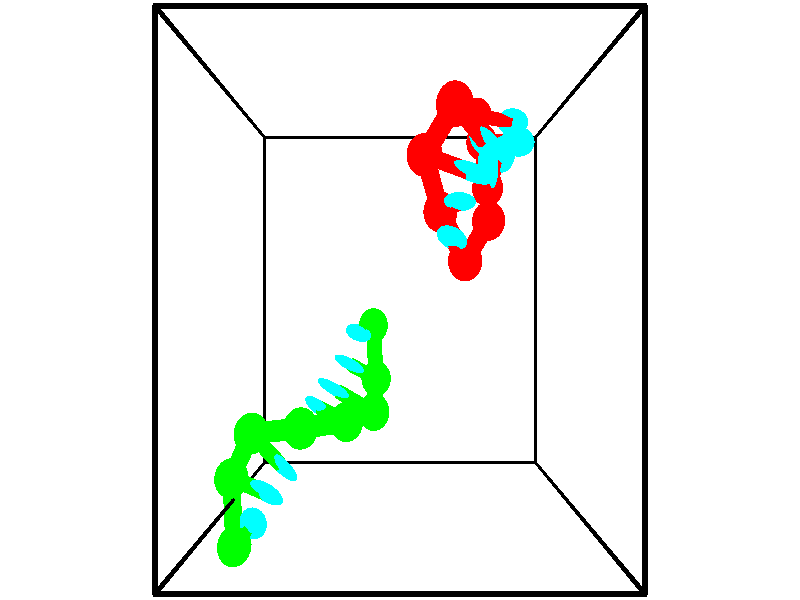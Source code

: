 // switches for output
#declare DRAW_BASES = 1; // possible values are 0, 1; only relevant for DNA ribbons
#declare DRAW_BASES_TYPE = 3; // possible values are 1, 2, 3; only relevant for DNA ribbons
#declare DRAW_FOG = 0; // set to 1 to enable fog

#include "colors.inc"

#include "transforms.inc"
background { rgb <1, 1, 1>}

#default {
   normal{
       ripples 0.25
       frequency 0.20
       turbulence 0.2
       lambda 5
   }
	finish {
		phong 0.1
		phong_size 40.
	}
}

// original window dimensions: 1024x640


// camera settings

camera {
	sky <-0, 1, 0>
	up <-0, 1, 0>
	right 1.6 * <1, 0, 0>
	location <2.5, 2.5, 11.1562>
	look_at <2.5, 2.5, 2.5>
	direction <0, 0, -8.6562>
	angle 67.0682
}


# declare cpy_camera_pos = <2.5, 2.5, 11.1562>;
# if (DRAW_FOG = 1)
fog {
	fog_type 2
	up vnormalize(cpy_camera_pos)
	color rgbt<1,1,1,0.3>
	distance 1e-5
	fog_alt 3e-3
	fog_offset 4
}
# end


// LIGHTS

# declare lum = 6;
global_settings {
	ambient_light rgb lum * <0.05, 0.05, 0.05>
	max_trace_level 15
}# declare cpy_direct_light_amount = 0.25;
light_source
{	1000 * <-1, -1, 1>,
	rgb lum * cpy_direct_light_amount
	parallel
}

light_source
{	1000 * <1, 1, -1>,
	rgb lum * cpy_direct_light_amount
	parallel
}

// strand 0

// nucleotide -1

// particle -1
sphere {
	<3.833065, 5.158082, 0.710324> 0.250000
	pigment { color rgbt <1,0,0,0> }
	no_shadow
}
cylinder {
	<4.210947, 5.136263, 0.580983>,  <4.437676, 5.123171, 0.503379>, 0.100000
	pigment { color rgbt <1,0,0,0> }
	no_shadow
}
cylinder {
	<4.210947, 5.136263, 0.580983>,  <3.833065, 5.158082, 0.710324>, 0.100000
	pigment { color rgbt <1,0,0,0> }
	no_shadow
}

// particle -1
sphere {
	<4.210947, 5.136263, 0.580983> 0.100000
	pigment { color rgbt <1,0,0,0> }
	no_shadow
}
sphere {
	0, 1
	scale<0.080000,0.200000,0.300000>
	matrix <-0.261656, 0.468962, -0.843570,
		0.197655, 0.881532, 0.428758,
		0.944705, -0.054549, -0.323351,
		4.494359, 5.119898, 0.483978>
	pigment { color rgbt <0,1,1,0> }
	no_shadow
}
cylinder {
	<3.846601, 4.673123, 1.188496>,  <3.833065, 5.158082, 0.710324>, 0.130000
	pigment { color rgbt <1,0,0,0> }
	no_shadow
}

// nucleotide -1

// particle -1
sphere {
	<3.846601, 4.673123, 1.188496> 0.250000
	pigment { color rgbt <1,0,0,0> }
	no_shadow
}
cylinder {
	<4.134483, 4.618466, 1.460775>,  <4.307213, 4.585672, 1.624143>, 0.100000
	pigment { color rgbt <1,0,0,0> }
	no_shadow
}
cylinder {
	<4.134483, 4.618466, 1.460775>,  <3.846601, 4.673123, 1.188496>, 0.100000
	pigment { color rgbt <1,0,0,0> }
	no_shadow
}

// particle -1
sphere {
	<4.134483, 4.618466, 1.460775> 0.100000
	pigment { color rgbt <1,0,0,0> }
	no_shadow
}
sphere {
	0, 1
	scale<0.080000,0.200000,0.300000>
	matrix <-0.674275, -0.371218, 0.638397,
		0.165457, -0.918437, -0.359302,
		0.719707, -0.136640, 0.680700,
		4.350395, 4.577474, 1.664985>
	pigment { color rgbt <0,1,1,0> }
	no_shadow
}
cylinder {
	<3.922402, 4.015869, 1.341947>,  <3.846601, 4.673123, 1.188496>, 0.130000
	pigment { color rgbt <1,0,0,0> }
	no_shadow
}

// nucleotide -1

// particle -1
sphere {
	<3.922402, 4.015869, 1.341947> 0.250000
	pigment { color rgbt <1,0,0,0> }
	no_shadow
}
cylinder {
	<4.006155, 4.209707, 1.681670>,  <4.056407, 4.326010, 1.885504>, 0.100000
	pigment { color rgbt <1,0,0,0> }
	no_shadow
}
cylinder {
	<4.006155, 4.209707, 1.681670>,  <3.922402, 4.015869, 1.341947>, 0.100000
	pigment { color rgbt <1,0,0,0> }
	no_shadow
}

// particle -1
sphere {
	<4.006155, 4.209707, 1.681670> 0.100000
	pigment { color rgbt <1,0,0,0> }
	no_shadow
}
sphere {
	0, 1
	scale<0.080000,0.200000,0.300000>
	matrix <-0.689727, -0.542484, 0.479570,
		0.693134, -0.686206, 0.220652,
		0.209384, 0.484596, 0.849309,
		4.068970, 4.355086, 1.936463>
	pigment { color rgbt <0,1,1,0> }
	no_shadow
}
cylinder {
	<3.853710, 3.506840, 1.924850>,  <3.922402, 4.015869, 1.341947>, 0.130000
	pigment { color rgbt <1,0,0,0> }
	no_shadow
}

// nucleotide -1

// particle -1
sphere {
	<3.853710, 3.506840, 1.924850> 0.250000
	pigment { color rgbt <1,0,0,0> }
	no_shadow
}
cylinder {
	<3.826574, 3.874614, 2.079789>,  <3.810293, 4.095278, 2.172752>, 0.100000
	pigment { color rgbt <1,0,0,0> }
	no_shadow
}
cylinder {
	<3.826574, 3.874614, 2.079789>,  <3.853710, 3.506840, 1.924850>, 0.100000
	pigment { color rgbt <1,0,0,0> }
	no_shadow
}

// particle -1
sphere {
	<3.826574, 3.874614, 2.079789> 0.100000
	pigment { color rgbt <1,0,0,0> }
	no_shadow
}
sphere {
	0, 1
	scale<0.080000,0.200000,0.300000>
	matrix <-0.799371, -0.282404, 0.530333,
		0.596995, -0.273656, 0.754128,
		-0.067840, 0.919434, 0.387347,
		3.806222, 4.150444, 2.195993>
	pigment { color rgbt <0,1,1,0> }
	no_shadow
}
cylinder {
	<3.457650, 2.978013, 2.276863>,  <3.853710, 3.506840, 1.924850>, 0.130000
	pigment { color rgbt <1,0,0,0> }
	no_shadow
}

// nucleotide -1

// particle -1
sphere {
	<3.457650, 2.978013, 2.276863> 0.250000
	pigment { color rgbt <1,0,0,0> }
	no_shadow
}
cylinder {
	<3.317341, 3.108849, 2.627854>,  <3.233155, 3.187350, 2.838449>, 0.100000
	pigment { color rgbt <1,0,0,0> }
	no_shadow
}
cylinder {
	<3.317341, 3.108849, 2.627854>,  <3.457650, 2.978013, 2.276863>, 0.100000
	pigment { color rgbt <1,0,0,0> }
	no_shadow
}

// particle -1
sphere {
	<3.317341, 3.108849, 2.627854> 0.100000
	pigment { color rgbt <1,0,0,0> }
	no_shadow
}
sphere {
	0, 1
	scale<0.080000,0.200000,0.300000>
	matrix <0.172015, 0.943579, -0.282965,
		-0.920526, 0.051683, -0.387247,
		-0.350774, 0.327089, 0.877480,
		3.212109, 3.206975, 2.891098>
	pigment { color rgbt <0,1,1,0> }
	no_shadow
}
cylinder {
	<3.095752, 3.582656, 2.242669>,  <3.457650, 2.978013, 2.276863>, 0.130000
	pigment { color rgbt <1,0,0,0> }
	no_shadow
}

// nucleotide -1

// particle -1
sphere {
	<3.095752, 3.582656, 2.242669> 0.250000
	pigment { color rgbt <1,0,0,0> }
	no_shadow
}
cylinder {
	<3.221743, 3.603703, 2.621725>,  <3.297337, 3.616330, 2.849159>, 0.100000
	pigment { color rgbt <1,0,0,0> }
	no_shadow
}
cylinder {
	<3.221743, 3.603703, 2.621725>,  <3.095752, 3.582656, 2.242669>, 0.100000
	pigment { color rgbt <1,0,0,0> }
	no_shadow
}

// particle -1
sphere {
	<3.221743, 3.603703, 2.621725> 0.100000
	pigment { color rgbt <1,0,0,0> }
	no_shadow
}
sphere {
	0, 1
	scale<0.080000,0.200000,0.300000>
	matrix <0.192847, 0.974086, -0.118182,
		-0.929300, 0.219974, 0.296668,
		0.314977, 0.052615, 0.947640,
		3.316236, 3.619487, 2.906017>
	pigment { color rgbt <0,1,1,0> }
	no_shadow
}
cylinder {
	<2.842141, 4.182625, 2.749623>,  <3.095752, 3.582656, 2.242669>, 0.130000
	pigment { color rgbt <1,0,0,0> }
	no_shadow
}

// nucleotide -1

// particle -1
sphere {
	<2.842141, 4.182625, 2.749623> 0.250000
	pigment { color rgbt <1,0,0,0> }
	no_shadow
}
cylinder {
	<3.212378, 4.053363, 2.828465>,  <3.434520, 3.975806, 2.875771>, 0.100000
	pigment { color rgbt <1,0,0,0> }
	no_shadow
}
cylinder {
	<3.212378, 4.053363, 2.828465>,  <2.842141, 4.182625, 2.749623>, 0.100000
	pigment { color rgbt <1,0,0,0> }
	no_shadow
}

// particle -1
sphere {
	<3.212378, 4.053363, 2.828465> 0.100000
	pigment { color rgbt <1,0,0,0> }
	no_shadow
}
sphere {
	0, 1
	scale<0.080000,0.200000,0.300000>
	matrix <0.361075, 0.910052, -0.203543,
		-0.113602, 0.259568, 0.959020,
		0.925591, -0.323156, 0.197107,
		3.490055, 3.956416, 2.887598>
	pigment { color rgbt <0,1,1,0> }
	no_shadow
}
cylinder {
	<3.228599, 4.673177, 3.127673>,  <2.842141, 4.182625, 2.749623>, 0.130000
	pigment { color rgbt <1,0,0,0> }
	no_shadow
}

// nucleotide -1

// particle -1
sphere {
	<3.228599, 4.673177, 3.127673> 0.250000
	pigment { color rgbt <1,0,0,0> }
	no_shadow
}
cylinder {
	<3.497044, 4.466613, 2.914908>,  <3.658111, 4.342674, 2.787250>, 0.100000
	pigment { color rgbt <1,0,0,0> }
	no_shadow
}
cylinder {
	<3.497044, 4.466613, 2.914908>,  <3.228599, 4.673177, 3.127673>, 0.100000
	pigment { color rgbt <1,0,0,0> }
	no_shadow
}

// particle -1
sphere {
	<3.497044, 4.466613, 2.914908> 0.100000
	pigment { color rgbt <1,0,0,0> }
	no_shadow
}
sphere {
	0, 1
	scale<0.080000,0.200000,0.300000>
	matrix <0.334402, 0.851212, -0.404491,
		0.661652, 0.093587, 0.743948,
		0.671113, -0.516410, -0.531910,
		3.698377, 4.311690, 2.755335>
	pigment { color rgbt <0,1,1,0> }
	no_shadow
}
// strand 1

// nucleotide -1

// particle -1
sphere {
	<0.009137, -0.583432, 2.078592> 0.250000
	pigment { color rgbt <0,1,0,0> }
	no_shadow
}
cylinder {
	<0.227863, -0.348753, 2.317515>,  <0.359099, -0.207945, 2.460869>, 0.100000
	pigment { color rgbt <0,1,0,0> }
	no_shadow
}
cylinder {
	<0.227863, -0.348753, 2.317515>,  <0.009137, -0.583432, 2.078592>, 0.100000
	pigment { color rgbt <0,1,0,0> }
	no_shadow
}

// particle -1
sphere {
	<0.227863, -0.348753, 2.317515> 0.100000
	pigment { color rgbt <0,1,0,0> }
	no_shadow
}
sphere {
	0, 1
	scale<0.080000,0.200000,0.300000>
	matrix <0.403508, 0.440426, -0.802001,
		-0.733603, 0.679566, 0.004094,
		0.546816, 0.586699, 0.597308,
		0.391908, -0.172743, 2.496708>
	pigment { color rgbt <0,1,1,0> }
	no_shadow
}
cylinder {
	<-0.067162, 0.239680, 1.969315>,  <0.009137, -0.583432, 2.078592>, 0.130000
	pigment { color rgbt <0,1,0,0> }
	no_shadow
}

// nucleotide -1

// particle -1
sphere {
	<-0.067162, 0.239680, 1.969315> 0.250000
	pigment { color rgbt <0,1,0,0> }
	no_shadow
}
cylinder {
	<0.278802, 0.186726, 2.162977>,  <0.486380, 0.154953, 2.279174>, 0.100000
	pigment { color rgbt <0,1,0,0> }
	no_shadow
}
cylinder {
	<0.278802, 0.186726, 2.162977>,  <-0.067162, 0.239680, 1.969315>, 0.100000
	pigment { color rgbt <0,1,0,0> }
	no_shadow
}

// particle -1
sphere {
	<0.278802, 0.186726, 2.162977> 0.100000
	pigment { color rgbt <0,1,0,0> }
	no_shadow
}
sphere {
	0, 1
	scale<0.080000,0.200000,0.300000>
	matrix <0.448702, 0.636218, -0.627609,
		-0.224941, 0.760067, 0.609673,
		0.864909, -0.132387, 0.484155,
		0.538275, 0.147010, 2.308224>
	pigment { color rgbt <0,1,1,0> }
	no_shadow
}
cylinder {
	<0.321395, 0.869809, 2.310754>,  <-0.067162, 0.239680, 1.969315>, 0.130000
	pigment { color rgbt <0,1,0,0> }
	no_shadow
}

// nucleotide -1

// particle -1
sphere {
	<0.321395, 0.869809, 2.310754> 0.250000
	pigment { color rgbt <0,1,0,0> }
	no_shadow
}
cylinder {
	<0.545128, 0.595654, 2.124253>,  <0.679368, 0.431160, 2.012352>, 0.100000
	pigment { color rgbt <0,1,0,0> }
	no_shadow
}
cylinder {
	<0.545128, 0.595654, 2.124253>,  <0.321395, 0.869809, 2.310754>, 0.100000
	pigment { color rgbt <0,1,0,0> }
	no_shadow
}

// particle -1
sphere {
	<0.545128, 0.595654, 2.124253> 0.100000
	pigment { color rgbt <0,1,0,0> }
	no_shadow
}
sphere {
	0, 1
	scale<0.080000,0.200000,0.300000>
	matrix <0.467792, 0.725326, -0.505047,
		0.684338, 0.064380, 0.726317,
		0.559332, -0.685388, -0.466252,
		0.712927, 0.390037, 1.984377>
	pigment { color rgbt <0,1,1,0> }
	no_shadow
}
cylinder {
	<1.071167, 0.959522, 2.465923>,  <0.321395, 0.869809, 2.310754>, 0.130000
	pigment { color rgbt <0,1,0,0> }
	no_shadow
}

// nucleotide -1

// particle -1
sphere {
	<1.071167, 0.959522, 2.465923> 0.250000
	pigment { color rgbt <0,1,0,0> }
	no_shadow
}
cylinder {
	<1.000546, 0.830657, 2.093893>,  <0.958173, 0.753338, 1.870674>, 0.100000
	pigment { color rgbt <0,1,0,0> }
	no_shadow
}
cylinder {
	<1.000546, 0.830657, 2.093893>,  <1.071167, 0.959522, 2.465923>, 0.100000
	pigment { color rgbt <0,1,0,0> }
	no_shadow
}

// particle -1
sphere {
	<1.000546, 0.830657, 2.093893> 0.100000
	pigment { color rgbt <0,1,0,0> }
	no_shadow
}
sphere {
	0, 1
	scale<0.080000,0.200000,0.300000>
	matrix <0.470008, 0.802638, -0.367239,
		0.864825, -0.501980, 0.009711,
		-0.176553, -0.322162, -0.930076,
		0.947580, 0.734009, 1.814870>
	pigment { color rgbt <0,1,1,0> }
	no_shadow
}
cylinder {
	<1.694763, 0.972692, 2.073365>,  <1.071167, 0.959522, 2.465923>, 0.130000
	pigment { color rgbt <0,1,0,0> }
	no_shadow
}

// nucleotide -1

// particle -1
sphere {
	<1.694763, 0.972692, 2.073365> 0.250000
	pigment { color rgbt <0,1,0,0> }
	no_shadow
}
cylinder {
	<1.417044, 1.034123, 1.792121>,  <1.250412, 1.070982, 1.623375>, 0.100000
	pigment { color rgbt <0,1,0,0> }
	no_shadow
}
cylinder {
	<1.417044, 1.034123, 1.792121>,  <1.694763, 0.972692, 2.073365>, 0.100000
	pigment { color rgbt <0,1,0,0> }
	no_shadow
}

// particle -1
sphere {
	<1.417044, 1.034123, 1.792121> 0.100000
	pigment { color rgbt <0,1,0,0> }
	no_shadow
}
sphere {
	0, 1
	scale<0.080000,0.200000,0.300000>
	matrix <0.556043, 0.734718, -0.388593,
		0.456908, -0.660759, -0.595510,
		-0.694299, 0.153578, -0.703110,
		1.208754, 1.080197, 1.581188>
	pigment { color rgbt <0,1,1,0> }
	no_shadow
}
cylinder {
	<2.077860, 1.002733, 1.468714>,  <1.694763, 0.972692, 2.073365>, 0.130000
	pigment { color rgbt <0,1,0,0> }
	no_shadow
}

// nucleotide -1

// particle -1
sphere {
	<2.077860, 1.002733, 1.468714> 0.250000
	pigment { color rgbt <0,1,0,0> }
	no_shadow
}
cylinder {
	<1.716317, 1.170806, 1.436493>,  <1.499391, 1.271650, 1.417160>, 0.100000
	pigment { color rgbt <0,1,0,0> }
	no_shadow
}
cylinder {
	<1.716317, 1.170806, 1.436493>,  <2.077860, 1.002733, 1.468714>, 0.100000
	pigment { color rgbt <0,1,0,0> }
	no_shadow
}

// particle -1
sphere {
	<1.716317, 1.170806, 1.436493> 0.100000
	pigment { color rgbt <0,1,0,0> }
	no_shadow
}
sphere {
	0, 1
	scale<0.080000,0.200000,0.300000>
	matrix <0.426347, 0.868918, -0.251416,
		-0.035647, -0.261588, -0.964521,
		-0.903857, 0.420183, -0.080553,
		1.445160, 1.296861, 1.412327>
	pigment { color rgbt <0,1,1,0> }
	no_shadow
}
cylinder {
	<2.091546, 1.379534, 0.830015>,  <2.077860, 1.002733, 1.468714>, 0.130000
	pigment { color rgbt <0,1,0,0> }
	no_shadow
}

// nucleotide -1

// particle -1
sphere {
	<2.091546, 1.379534, 0.830015> 0.250000
	pigment { color rgbt <0,1,0,0> }
	no_shadow
}
cylinder {
	<1.853803, 1.524248, 1.117306>,  <1.711157, 1.611077, 1.289680>, 0.100000
	pigment { color rgbt <0,1,0,0> }
	no_shadow
}
cylinder {
	<1.853803, 1.524248, 1.117306>,  <2.091546, 1.379534, 0.830015>, 0.100000
	pigment { color rgbt <0,1,0,0> }
	no_shadow
}

// particle -1
sphere {
	<1.853803, 1.524248, 1.117306> 0.100000
	pigment { color rgbt <0,1,0,0> }
	no_shadow
}
sphere {
	0, 1
	scale<0.080000,0.200000,0.300000>
	matrix <0.366096, 0.916909, -0.158909,
		-0.716039, 0.168491, -0.677421,
		-0.594358, 0.361786, 0.718226,
		1.675495, 1.632784, 1.332774>
	pigment { color rgbt <0,1,1,0> }
	no_shadow
}
cylinder {
	<2.036639, 2.131530, 0.628014>,  <2.091546, 1.379534, 0.830015>, 0.130000
	pigment { color rgbt <0,1,0,0> }
	no_shadow
}

// nucleotide -1

// particle -1
sphere {
	<2.036639, 2.131530, 0.628014> 0.250000
	pigment { color rgbt <0,1,0,0> }
	no_shadow
}
cylinder {
	<1.915536, 2.086992, 1.006630>,  <1.842874, 2.060270, 1.233800>, 0.100000
	pigment { color rgbt <0,1,0,0> }
	no_shadow
}
cylinder {
	<1.915536, 2.086992, 1.006630>,  <2.036639, 2.131530, 0.628014>, 0.100000
	pigment { color rgbt <0,1,0,0> }
	no_shadow
}

// particle -1
sphere {
	<1.915536, 2.086992, 1.006630> 0.100000
	pigment { color rgbt <0,1,0,0> }
	no_shadow
}
sphere {
	0, 1
	scale<0.080000,0.200000,0.300000>
	matrix <0.386150, 0.893652, 0.228636,
		-0.871336, 0.434728, -0.227565,
		-0.302758, -0.111345, 0.946541,
		1.824708, 2.053589, 1.290593>
	pigment { color rgbt <0,1,1,0> }
	no_shadow
}
// box output
cylinder {
	<0.000000, 0.000000, 0.000000>,  <5.000000, 0.000000, 0.000000>, 0.025000
	pigment { color rgbt <0,0,0,0> }
	no_shadow
}
cylinder {
	<0.000000, 0.000000, 0.000000>,  <0.000000, 5.000000, 0.000000>, 0.025000
	pigment { color rgbt <0,0,0,0> }
	no_shadow
}
cylinder {
	<0.000000, 0.000000, 0.000000>,  <0.000000, 0.000000, 5.000000>, 0.025000
	pigment { color rgbt <0,0,0,0> }
	no_shadow
}
cylinder {
	<5.000000, 5.000000, 5.000000>,  <0.000000, 5.000000, 5.000000>, 0.025000
	pigment { color rgbt <0,0,0,0> }
	no_shadow
}
cylinder {
	<5.000000, 5.000000, 5.000000>,  <5.000000, 0.000000, 5.000000>, 0.025000
	pigment { color rgbt <0,0,0,0> }
	no_shadow
}
cylinder {
	<5.000000, 5.000000, 5.000000>,  <5.000000, 5.000000, 0.000000>, 0.025000
	pigment { color rgbt <0,0,0,0> }
	no_shadow
}
cylinder {
	<0.000000, 0.000000, 5.000000>,  <0.000000, 5.000000, 5.000000>, 0.025000
	pigment { color rgbt <0,0,0,0> }
	no_shadow
}
cylinder {
	<0.000000, 0.000000, 5.000000>,  <5.000000, 0.000000, 5.000000>, 0.025000
	pigment { color rgbt <0,0,0,0> }
	no_shadow
}
cylinder {
	<5.000000, 5.000000, 0.000000>,  <0.000000, 5.000000, 0.000000>, 0.025000
	pigment { color rgbt <0,0,0,0> }
	no_shadow
}
cylinder {
	<5.000000, 5.000000, 0.000000>,  <5.000000, 0.000000, 0.000000>, 0.025000
	pigment { color rgbt <0,0,0,0> }
	no_shadow
}
cylinder {
	<5.000000, 0.000000, 5.000000>,  <5.000000, 0.000000, 0.000000>, 0.025000
	pigment { color rgbt <0,0,0,0> }
	no_shadow
}
cylinder {
	<0.000000, 5.000000, 0.000000>,  <0.000000, 5.000000, 5.000000>, 0.025000
	pigment { color rgbt <0,0,0,0> }
	no_shadow
}
// end of box output
